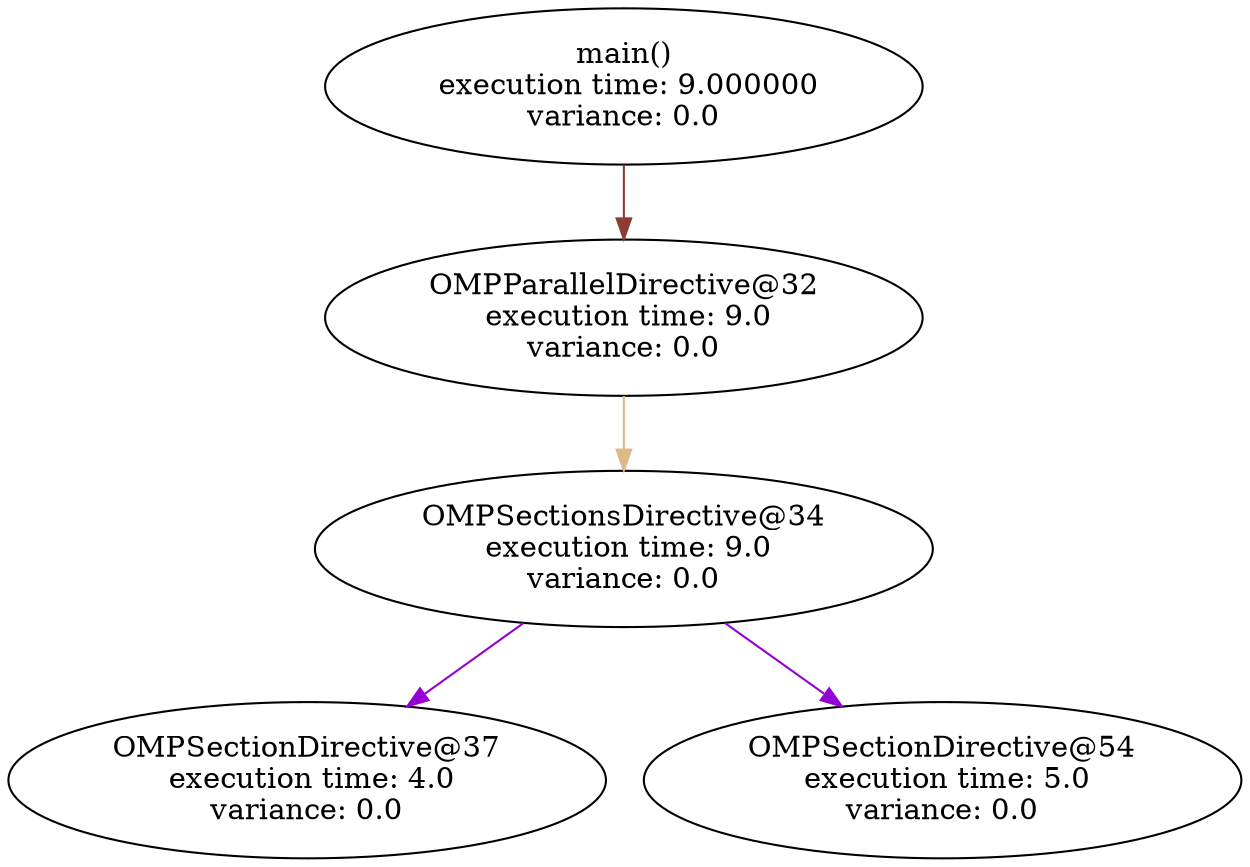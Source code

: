 digraph G {
	graph [bb="0,0,500,412"];
	node [label="\N"];
	main	 [height=1.041,
		label="main()\n execution time: 9.000000\nvariance: 0.0",
		pos="250,374",
		width=3.2888];
	"OMPParallelDirective@32"	 [height=1.041,
		label="OMPParallelDirective@32\n execution time: 9.0\nvariance: 0.0",
		pos="250,262",
		width=3.346];
	main -> "OMPParallelDirective@32"	 [color=coral4,
		pos="e,250,299.84 250,336.37 250,327.93 250,318.83 250,310.01"];
	"OMPSectionsDirective@34"	 [height=1.041,
		label="OMPSectionsDirective@34\n execution time: 9.0\nvariance: 0.0",
		pos="250,150",
		width=3.4507];
	"OMPParallelDirective@32" -> "OMPSectionsDirective@34"	 [color=burlywood,
		pos="e,250,187.84 250,224.37 250,215.93 250,206.83 250,198.01"];
	"OMPSectionDirective@37"	 [height=1.041,
		label="OMPSectionDirective@37\n execution time: 4.0\nvariance: 0.0",
		pos="120,38",
		width=3.346];
	"OMPSectionsDirective@34" -> "OMPSectionDirective@37"	 [color=darkviolet,
		pos="e,160.63,73.38 209.22,114.5 196.28,103.54 181.83,91.32 168.4,79.956"];
	"OMPSectionDirective@54"	 [height=1.041,
		label="OMPSectionDirective@54\n execution time: 5.0\nvariance: 0.0",
		pos="380,38",
		width=3.346];
	"OMPSectionsDirective@34" -> "OMPSectionDirective@54"	 [color=darkviolet,
		pos="e,339.37,73.38 290.78,114.5 303.72,103.54 318.17,91.32 331.6,79.956"];
}
